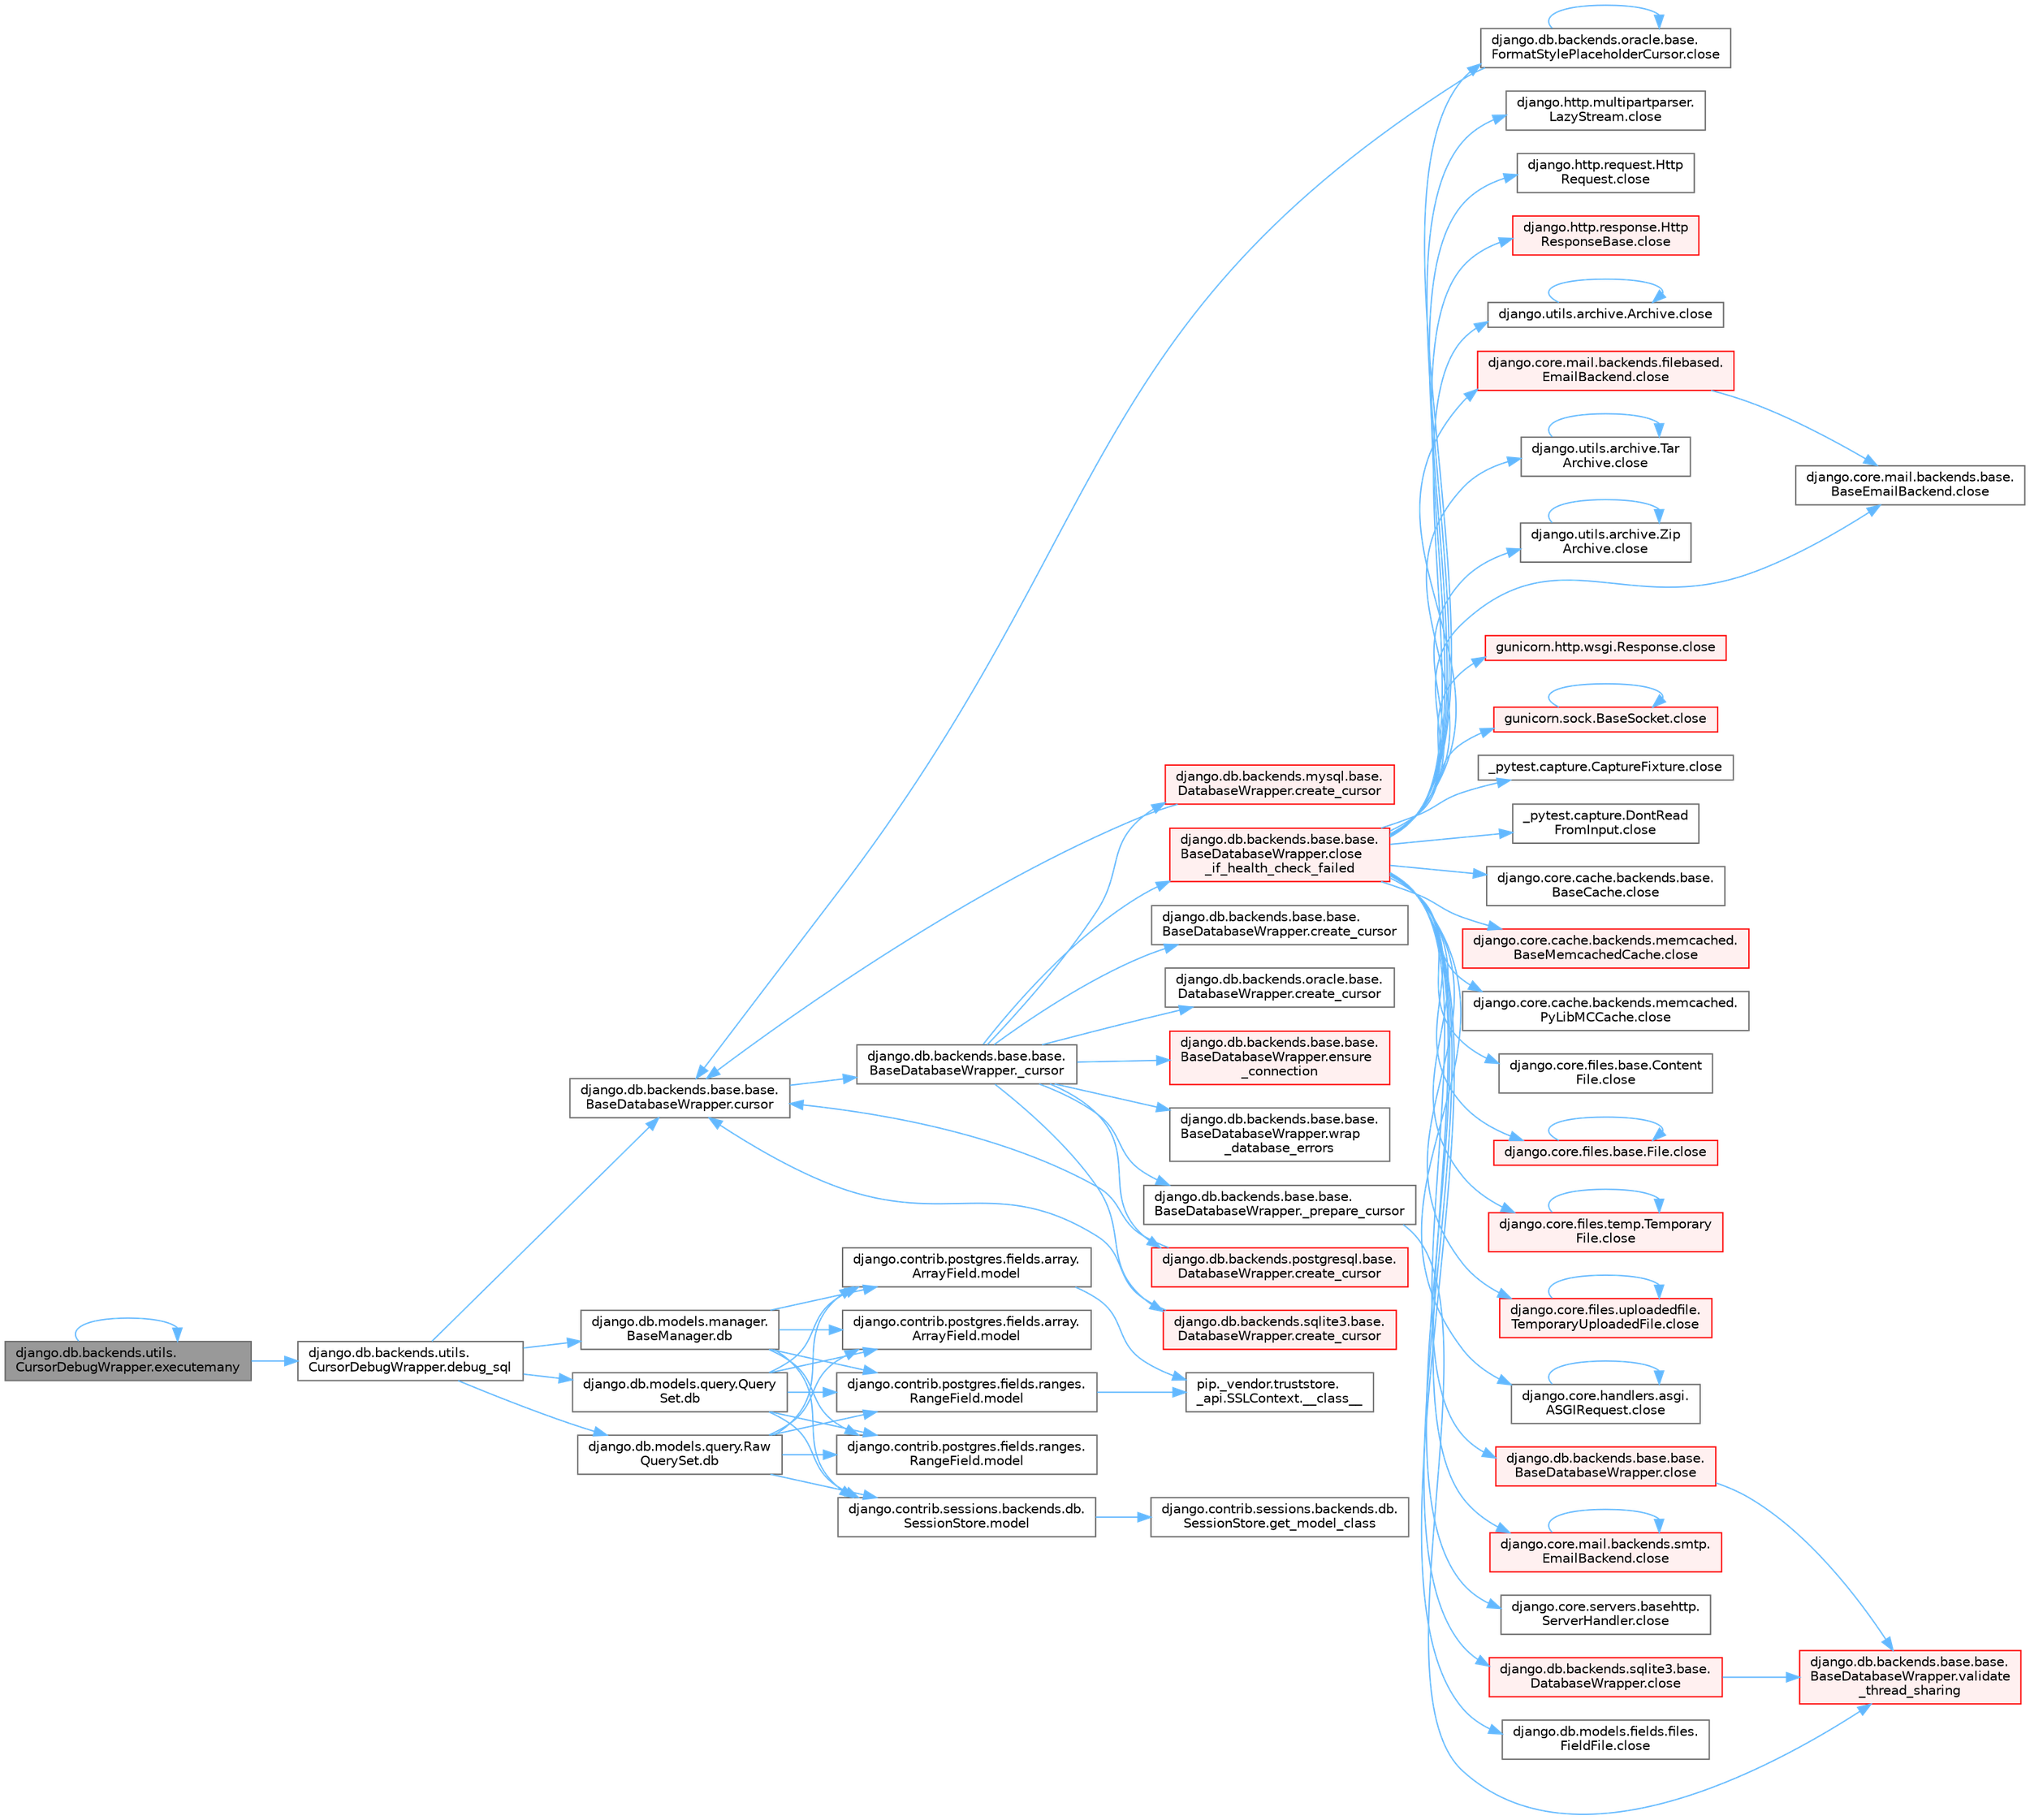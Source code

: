 digraph "django.db.backends.utils.CursorDebugWrapper.executemany"
{
 // LATEX_PDF_SIZE
  bgcolor="transparent";
  edge [fontname=Helvetica,fontsize=10,labelfontname=Helvetica,labelfontsize=10];
  node [fontname=Helvetica,fontsize=10,shape=box,height=0.2,width=0.4];
  rankdir="LR";
  Node1 [id="Node000001",label="django.db.backends.utils.\lCursorDebugWrapper.executemany",height=0.2,width=0.4,color="gray40", fillcolor="grey60", style="filled", fontcolor="black",tooltip=" "];
  Node1 -> Node2 [id="edge1_Node000001_Node000002",color="steelblue1",style="solid",tooltip=" "];
  Node2 [id="Node000002",label="django.db.backends.utils.\lCursorDebugWrapper.debug_sql",height=0.2,width=0.4,color="grey40", fillcolor="white", style="filled",URL="$classdjango_1_1db_1_1backends_1_1utils_1_1_cursor_debug_wrapper.html#a213aef67104a7ce0d658e2926dea04c2",tooltip=" "];
  Node2 -> Node3 [id="edge2_Node000002_Node000003",color="steelblue1",style="solid",tooltip=" "];
  Node3 [id="Node000003",label="django.db.backends.base.base.\lBaseDatabaseWrapper.cursor",height=0.2,width=0.4,color="grey40", fillcolor="white", style="filled",URL="$classdjango_1_1db_1_1backends_1_1base_1_1base_1_1_base_database_wrapper.html#a36460fef236d97a41d6ed05f035509f8",tooltip=" "];
  Node3 -> Node4 [id="edge3_Node000003_Node000004",color="steelblue1",style="solid",tooltip=" "];
  Node4 [id="Node000004",label="django.db.backends.base.base.\lBaseDatabaseWrapper._cursor",height=0.2,width=0.4,color="grey40", fillcolor="white", style="filled",URL="$classdjango_1_1db_1_1backends_1_1base_1_1base_1_1_base_database_wrapper.html#a4ab6e7f33d17ad7228f40516ace60c5f",tooltip=" "];
  Node4 -> Node5 [id="edge4_Node000004_Node000005",color="steelblue1",style="solid",tooltip=" "];
  Node5 [id="Node000005",label="django.db.backends.base.base.\lBaseDatabaseWrapper._prepare_cursor",height=0.2,width=0.4,color="grey40", fillcolor="white", style="filled",URL="$classdjango_1_1db_1_1backends_1_1base_1_1base_1_1_base_database_wrapper.html#af8f50dc5cd42b79109d8a262398e6c1c",tooltip=" "];
  Node5 -> Node6 [id="edge5_Node000005_Node000006",color="steelblue1",style="solid",tooltip=" "];
  Node6 [id="Node000006",label="django.db.backends.base.base.\lBaseDatabaseWrapper.validate\l_thread_sharing",height=0.2,width=0.4,color="red", fillcolor="#FFF0F0", style="filled",URL="$classdjango_1_1db_1_1backends_1_1base_1_1base_1_1_base_database_wrapper.html#adea4e3380c08118490c13a61f2d3f89a",tooltip=" "];
  Node4 -> Node27 [id="edge6_Node000004_Node000027",color="steelblue1",style="solid",tooltip=" "];
  Node27 [id="Node000027",label="django.db.backends.base.base.\lBaseDatabaseWrapper.close\l_if_health_check_failed",height=0.2,width=0.4,color="red", fillcolor="#FFF0F0", style="filled",URL="$classdjango_1_1db_1_1backends_1_1base_1_1base_1_1_base_database_wrapper.html#a3f4d11734d2da94781f00468b6bd3981",tooltip=" "];
  Node27 -> Node28 [id="edge7_Node000027_Node000028",color="steelblue1",style="solid",tooltip=" "];
  Node28 [id="Node000028",label="_pytest.capture.CaptureFixture.close",height=0.2,width=0.4,color="grey40", fillcolor="white", style="filled",URL="$class__pytest_1_1capture_1_1_capture_fixture.html#ac018b3a02c2aff2047974ced57907cd0",tooltip=" "];
  Node27 -> Node29 [id="edge8_Node000027_Node000029",color="steelblue1",style="solid",tooltip=" "];
  Node29 [id="Node000029",label="_pytest.capture.DontRead\lFromInput.close",height=0.2,width=0.4,color="grey40", fillcolor="white", style="filled",URL="$class__pytest_1_1capture_1_1_dont_read_from_input.html#accf28daf7db40f53462752cc02bbdd32",tooltip=" "];
  Node27 -> Node30 [id="edge9_Node000027_Node000030",color="steelblue1",style="solid",tooltip=" "];
  Node30 [id="Node000030",label="django.core.cache.backends.base.\lBaseCache.close",height=0.2,width=0.4,color="grey40", fillcolor="white", style="filled",URL="$classdjango_1_1core_1_1cache_1_1backends_1_1base_1_1_base_cache.html#ae5d10e57a1ab2b99171e943370da8cf3",tooltip=" "];
  Node27 -> Node31 [id="edge10_Node000027_Node000031",color="steelblue1",style="solid",tooltip=" "];
  Node31 [id="Node000031",label="django.core.cache.backends.memcached.\lBaseMemcachedCache.close",height=0.2,width=0.4,color="red", fillcolor="#FFF0F0", style="filled",URL="$classdjango_1_1core_1_1cache_1_1backends_1_1memcached_1_1_base_memcached_cache.html#ab36ac92f106d8dacc64d539b447a5e37",tooltip=" "];
  Node27 -> Node34 [id="edge11_Node000027_Node000034",color="steelblue1",style="solid",tooltip=" "];
  Node34 [id="Node000034",label="django.core.cache.backends.memcached.\lPyLibMCCache.close",height=0.2,width=0.4,color="grey40", fillcolor="white", style="filled",URL="$classdjango_1_1core_1_1cache_1_1backends_1_1memcached_1_1_py_lib_m_c_cache.html#a76cb2e86bb346b70433dfe177597da58",tooltip=" "];
  Node27 -> Node35 [id="edge12_Node000027_Node000035",color="steelblue1",style="solid",tooltip=" "];
  Node35 [id="Node000035",label="django.core.files.base.Content\lFile.close",height=0.2,width=0.4,color="grey40", fillcolor="white", style="filled",URL="$classdjango_1_1core_1_1files_1_1base_1_1_content_file.html#a09ae22d8cfcf28936b97a8eba0fd85cb",tooltip=" "];
  Node27 -> Node36 [id="edge13_Node000027_Node000036",color="steelblue1",style="solid",tooltip=" "];
  Node36 [id="Node000036",label="django.core.files.base.File.close",height=0.2,width=0.4,color="red", fillcolor="#FFF0F0", style="filled",URL="$classdjango_1_1core_1_1files_1_1base_1_1_file.html#a0ff3dc914f2c207114a150eaac429bdc",tooltip=" "];
  Node36 -> Node36 [id="edge14_Node000036_Node000036",color="steelblue1",style="solid",tooltip=" "];
  Node27 -> Node44 [id="edge15_Node000027_Node000044",color="steelblue1",style="solid",tooltip=" "];
  Node44 [id="Node000044",label="django.core.files.temp.Temporary\lFile.close",height=0.2,width=0.4,color="red", fillcolor="#FFF0F0", style="filled",URL="$classdjango_1_1core_1_1files_1_1temp_1_1_temporary_file.html#a3137c46b13cae4e5e6fe6489e42677d5",tooltip=" "];
  Node44 -> Node44 [id="edge16_Node000044_Node000044",color="steelblue1",style="solid",tooltip=" "];
  Node27 -> Node1050 [id="edge17_Node000027_Node001050",color="steelblue1",style="solid",tooltip=" "];
  Node1050 [id="Node001050",label="django.core.files.uploadedfile.\lTemporaryUploadedFile.close",height=0.2,width=0.4,color="red", fillcolor="#FFF0F0", style="filled",URL="$classdjango_1_1core_1_1files_1_1uploadedfile_1_1_temporary_uploaded_file.html#a01ddb9d43a99baf6157c1d60b37198cd",tooltip=" "];
  Node1050 -> Node1050 [id="edge18_Node001050_Node001050",color="steelblue1",style="solid",tooltip=" "];
  Node27 -> Node1051 [id="edge19_Node000027_Node001051",color="steelblue1",style="solid",tooltip=" "];
  Node1051 [id="Node001051",label="django.core.handlers.asgi.\lASGIRequest.close",height=0.2,width=0.4,color="grey40", fillcolor="white", style="filled",URL="$classdjango_1_1core_1_1handlers_1_1asgi_1_1_a_s_g_i_request.html#a2f3a1c1c50b4cf63ef552b4f96cc4f7f",tooltip=" "];
  Node1051 -> Node1051 [id="edge20_Node001051_Node001051",color="steelblue1",style="solid",tooltip=" "];
  Node27 -> Node1052 [id="edge21_Node000027_Node001052",color="steelblue1",style="solid",tooltip=" "];
  Node1052 [id="Node001052",label="django.core.mail.backends.base.\lBaseEmailBackend.close",height=0.2,width=0.4,color="grey40", fillcolor="white", style="filled",URL="$classdjango_1_1core_1_1mail_1_1backends_1_1base_1_1_base_email_backend.html#a358a8107d966c2d82d9eb9d18565784e",tooltip=" "];
  Node27 -> Node1053 [id="edge22_Node000027_Node001053",color="steelblue1",style="solid",tooltip=" "];
  Node1053 [id="Node001053",label="django.core.mail.backends.filebased.\lEmailBackend.close",height=0.2,width=0.4,color="red", fillcolor="#FFF0F0", style="filled",URL="$classdjango_1_1core_1_1mail_1_1backends_1_1filebased_1_1_email_backend.html#af90ba8a487930e530a20ceb03669a672",tooltip=" "];
  Node1053 -> Node1052 [id="edge23_Node001053_Node001052",color="steelblue1",style="solid",tooltip=" "];
  Node27 -> Node1054 [id="edge24_Node000027_Node001054",color="steelblue1",style="solid",tooltip=" "];
  Node1054 [id="Node001054",label="django.core.mail.backends.smtp.\lEmailBackend.close",height=0.2,width=0.4,color="red", fillcolor="#FFF0F0", style="filled",URL="$classdjango_1_1core_1_1mail_1_1backends_1_1smtp_1_1_email_backend.html#a6ac7253539c4f1102986c6df417fb050",tooltip=" "];
  Node1054 -> Node1054 [id="edge25_Node001054_Node001054",color="steelblue1",style="solid",tooltip=" "];
  Node27 -> Node1055 [id="edge26_Node000027_Node001055",color="steelblue1",style="solid",tooltip=" "];
  Node1055 [id="Node001055",label="django.core.servers.basehttp.\lServerHandler.close",height=0.2,width=0.4,color="grey40", fillcolor="white", style="filled",URL="$classdjango_1_1core_1_1servers_1_1basehttp_1_1_server_handler.html#a67022bc1dc85a75307901027d41a6a61",tooltip=" "];
  Node27 -> Node1056 [id="edge27_Node000027_Node001056",color="steelblue1",style="solid",tooltip=" "];
  Node1056 [id="Node001056",label="django.db.backends.base.base.\lBaseDatabaseWrapper.close",height=0.2,width=0.4,color="red", fillcolor="#FFF0F0", style="filled",URL="$classdjango_1_1db_1_1backends_1_1base_1_1base_1_1_base_database_wrapper.html#a01214a9b91408274fbc34cb062baf2bc",tooltip=" "];
  Node1056 -> Node6 [id="edge28_Node001056_Node000006",color="steelblue1",style="solid",tooltip=" "];
  Node27 -> Node1061 [id="edge29_Node000027_Node001061",color="steelblue1",style="solid",tooltip=" "];
  Node1061 [id="Node001061",label="django.db.backends.oracle.base.\lFormatStylePlaceholderCursor.close",height=0.2,width=0.4,color="grey40", fillcolor="white", style="filled",URL="$classdjango_1_1db_1_1backends_1_1oracle_1_1base_1_1_format_style_placeholder_cursor.html#aebbf24b6a824d4e0fb370ce417d41f93",tooltip=" "];
  Node1061 -> Node1061 [id="edge30_Node001061_Node001061",color="steelblue1",style="solid",tooltip=" "];
  Node1061 -> Node3 [id="edge31_Node001061_Node000003",color="steelblue1",style="solid",tooltip=" "];
  Node27 -> Node1062 [id="edge32_Node000027_Node001062",color="steelblue1",style="solid",tooltip=" "];
  Node1062 [id="Node001062",label="django.db.backends.sqlite3.base.\lDatabaseWrapper.close",height=0.2,width=0.4,color="red", fillcolor="#FFF0F0", style="filled",URL="$classdjango_1_1db_1_1backends_1_1sqlite3_1_1base_1_1_database_wrapper.html#accb46eb6dd574171611ec4912f677d3f",tooltip=" "];
  Node1062 -> Node6 [id="edge33_Node001062_Node000006",color="steelblue1",style="solid",tooltip=" "];
  Node27 -> Node1065 [id="edge34_Node000027_Node001065",color="steelblue1",style="solid",tooltip=" "];
  Node1065 [id="Node001065",label="django.db.models.fields.files.\lFieldFile.close",height=0.2,width=0.4,color="grey40", fillcolor="white", style="filled",URL="$classdjango_1_1db_1_1models_1_1fields_1_1files_1_1_field_file.html#a7764f6ac41d2cf2e0e60639dff4d7f03",tooltip=" "];
  Node27 -> Node1066 [id="edge35_Node000027_Node001066",color="steelblue1",style="solid",tooltip=" "];
  Node1066 [id="Node001066",label="django.http.multipartparser.\lLazyStream.close",height=0.2,width=0.4,color="grey40", fillcolor="white", style="filled",URL="$classdjango_1_1http_1_1multipartparser_1_1_lazy_stream.html#a8cc031a8e3e86872b4d5d12ebb448573",tooltip=" "];
  Node27 -> Node1067 [id="edge36_Node000027_Node001067",color="steelblue1",style="solid",tooltip=" "];
  Node1067 [id="Node001067",label="django.http.request.Http\lRequest.close",height=0.2,width=0.4,color="grey40", fillcolor="white", style="filled",URL="$classdjango_1_1http_1_1request_1_1_http_request.html#a13db25295d57830ab61aed1a8339842e",tooltip=" "];
  Node27 -> Node1068 [id="edge37_Node000027_Node001068",color="steelblue1",style="solid",tooltip=" "];
  Node1068 [id="Node001068",label="django.http.response.Http\lResponseBase.close",height=0.2,width=0.4,color="red", fillcolor="#FFF0F0", style="filled",URL="$classdjango_1_1http_1_1response_1_1_http_response_base.html#a2e18a8319fb2b68853f032a3a1e93ffe",tooltip=" "];
  Node27 -> Node1069 [id="edge38_Node000027_Node001069",color="steelblue1",style="solid",tooltip=" "];
  Node1069 [id="Node001069",label="django.utils.archive.Archive.close",height=0.2,width=0.4,color="grey40", fillcolor="white", style="filled",URL="$classdjango_1_1utils_1_1archive_1_1_archive.html#a5fe062c89d687d218982c9c523c74c2a",tooltip=" "];
  Node1069 -> Node1069 [id="edge39_Node001069_Node001069",color="steelblue1",style="solid",tooltip=" "];
  Node27 -> Node1070 [id="edge40_Node000027_Node001070",color="steelblue1",style="solid",tooltip=" "];
  Node1070 [id="Node001070",label="django.utils.archive.Tar\lArchive.close",height=0.2,width=0.4,color="grey40", fillcolor="white", style="filled",URL="$classdjango_1_1utils_1_1archive_1_1_tar_archive.html#a9f92da2fc83a8bf18400412a9cf77836",tooltip=" "];
  Node1070 -> Node1070 [id="edge41_Node001070_Node001070",color="steelblue1",style="solid",tooltip=" "];
  Node27 -> Node1071 [id="edge42_Node000027_Node001071",color="steelblue1",style="solid",tooltip=" "];
  Node1071 [id="Node001071",label="django.utils.archive.Zip\lArchive.close",height=0.2,width=0.4,color="grey40", fillcolor="white", style="filled",URL="$classdjango_1_1utils_1_1archive_1_1_zip_archive.html#a72926f0c232970ff5bf94a7082dd5ac9",tooltip=" "];
  Node1071 -> Node1071 [id="edge43_Node001071_Node001071",color="steelblue1",style="solid",tooltip=" "];
  Node27 -> Node1072 [id="edge44_Node000027_Node001072",color="steelblue1",style="solid",tooltip=" "];
  Node1072 [id="Node001072",label="gunicorn.http.wsgi.Response.close",height=0.2,width=0.4,color="red", fillcolor="#FFF0F0", style="filled",URL="$classgunicorn_1_1http_1_1wsgi_1_1_response.html#a046ea28916c2a721d57a5852261bef24",tooltip=" "];
  Node27 -> Node1079 [id="edge45_Node000027_Node001079",color="steelblue1",style="solid",tooltip=" "];
  Node1079 [id="Node001079",label="gunicorn.sock.BaseSocket.close",height=0.2,width=0.4,color="red", fillcolor="#FFF0F0", style="filled",URL="$classgunicorn_1_1sock_1_1_base_socket.html#af2002e81bf30cc8c6614f9568af6ef06",tooltip=" "];
  Node1079 -> Node1079 [id="edge46_Node001079_Node001079",color="steelblue1",style="solid",tooltip=" "];
  Node4 -> Node4245 [id="edge47_Node000004_Node004245",color="steelblue1",style="solid",tooltip=" "];
  Node4245 [id="Node004245",label="django.db.backends.base.base.\lBaseDatabaseWrapper.create_cursor",height=0.2,width=0.4,color="grey40", fillcolor="white", style="filled",URL="$classdjango_1_1db_1_1backends_1_1base_1_1base_1_1_base_database_wrapper.html#ad5770c39dbfca2cff60c756f9da65e7e",tooltip=" "];
  Node4 -> Node4246 [id="edge48_Node000004_Node004246",color="steelblue1",style="solid",tooltip=" "];
  Node4246 [id="Node004246",label="django.db.backends.mysql.base.\lDatabaseWrapper.create_cursor",height=0.2,width=0.4,color="red", fillcolor="#FFF0F0", style="filled",URL="$classdjango_1_1db_1_1backends_1_1mysql_1_1base_1_1_database_wrapper.html#a0ff5c552844653c9008b2c1c843cb949",tooltip=" "];
  Node4246 -> Node3 [id="edge49_Node004246_Node000003",color="steelblue1",style="solid",tooltip=" "];
  Node4 -> Node4247 [id="edge50_Node000004_Node004247",color="steelblue1",style="solid",tooltip=" "];
  Node4247 [id="Node004247",label="django.db.backends.oracle.base.\lDatabaseWrapper.create_cursor",height=0.2,width=0.4,color="grey40", fillcolor="white", style="filled",URL="$classdjango_1_1db_1_1backends_1_1oracle_1_1base_1_1_database_wrapper.html#a82a148a124e32910f7432160ddc47da4",tooltip=" "];
  Node4 -> Node4248 [id="edge51_Node000004_Node004248",color="steelblue1",style="solid",tooltip=" "];
  Node4248 [id="Node004248",label="django.db.backends.postgresql.base.\lDatabaseWrapper.create_cursor",height=0.2,width=0.4,color="red", fillcolor="#FFF0F0", style="filled",URL="$classdjango_1_1db_1_1backends_1_1postgresql_1_1base_1_1_database_wrapper.html#a0097c2f901cc5ac98af1b51b05eafec1",tooltip=" "];
  Node4248 -> Node3 [id="edge52_Node004248_Node000003",color="steelblue1",style="solid",tooltip=" "];
  Node4 -> Node4249 [id="edge53_Node000004_Node004249",color="steelblue1",style="solid",tooltip=" "];
  Node4249 [id="Node004249",label="django.db.backends.sqlite3.base.\lDatabaseWrapper.create_cursor",height=0.2,width=0.4,color="red", fillcolor="#FFF0F0", style="filled",URL="$classdjango_1_1db_1_1backends_1_1sqlite3_1_1base_1_1_database_wrapper.html#a432ac337ae585453ec5c6c37a42ba892",tooltip=" "];
  Node4249 -> Node3 [id="edge54_Node004249_Node000003",color="steelblue1",style="solid",tooltip=" "];
  Node4 -> Node4260 [id="edge55_Node000004_Node004260",color="steelblue1",style="solid",tooltip=" "];
  Node4260 [id="Node004260",label="django.db.backends.base.base.\lBaseDatabaseWrapper.ensure\l_connection",height=0.2,width=0.4,color="red", fillcolor="#FFF0F0", style="filled",URL="$classdjango_1_1db_1_1backends_1_1base_1_1base_1_1_base_database_wrapper.html#a92c7bfe2efb05b06bb23cc7de201dbb5",tooltip=" "];
  Node4 -> Node1058 [id="edge56_Node000004_Node001058",color="steelblue1",style="solid",tooltip=" "];
  Node1058 [id="Node001058",label="django.db.backends.base.base.\lBaseDatabaseWrapper.wrap\l_database_errors",height=0.2,width=0.4,color="grey40", fillcolor="white", style="filled",URL="$classdjango_1_1db_1_1backends_1_1base_1_1base_1_1_base_database_wrapper.html#a050bf6b64d53029621c20b8f56b13596",tooltip=" "];
  Node2 -> Node47 [id="edge57_Node000002_Node000047",color="steelblue1",style="solid",tooltip=" "];
  Node47 [id="Node000047",label="django.db.models.manager.\lBaseManager.db",height=0.2,width=0.4,color="grey40", fillcolor="white", style="filled",URL="$classdjango_1_1db_1_1models_1_1manager_1_1_base_manager.html#ad6c30d1033fbe64ca4ac1d2bf0162a8a",tooltip=" "];
  Node47 -> Node13 [id="edge58_Node000047_Node000013",color="steelblue1",style="solid",tooltip=" "];
  Node13 [id="Node000013",label="django.contrib.postgres.fields.array.\lArrayField.model",height=0.2,width=0.4,color="grey40", fillcolor="white", style="filled",URL="$classdjango_1_1contrib_1_1postgres_1_1fields_1_1array_1_1_array_field.html#a4402eef4c4784e00671c9f229481f4c1",tooltip=" "];
  Node13 -> Node12 [id="edge59_Node000013_Node000012",color="steelblue1",style="solid",tooltip=" "];
  Node12 [id="Node000012",label="pip._vendor.truststore.\l_api.SSLContext.__class__",height=0.2,width=0.4,color="grey40", fillcolor="white", style="filled",URL="$classpip_1_1__vendor_1_1truststore_1_1__api_1_1_s_s_l_context.html#a530861514f31eabaa3f513557d6e66de",tooltip=" "];
  Node47 -> Node14 [id="edge60_Node000047_Node000014",color="steelblue1",style="solid",tooltip=" "];
  Node14 [id="Node000014",label="django.contrib.postgres.fields.array.\lArrayField.model",height=0.2,width=0.4,color="grey40", fillcolor="white", style="filled",URL="$classdjango_1_1contrib_1_1postgres_1_1fields_1_1array_1_1_array_field.html#a50a2796de85f960ca282b56ef2d9446c",tooltip=" "];
  Node47 -> Node15 [id="edge61_Node000047_Node000015",color="steelblue1",style="solid",tooltip=" "];
  Node15 [id="Node000015",label="django.contrib.postgres.fields.ranges.\lRangeField.model",height=0.2,width=0.4,color="grey40", fillcolor="white", style="filled",URL="$classdjango_1_1contrib_1_1postgres_1_1fields_1_1ranges_1_1_range_field.html#aa38c2bbd1bad0c8f9b0315ee468867a2",tooltip=" "];
  Node15 -> Node12 [id="edge62_Node000015_Node000012",color="steelblue1",style="solid",tooltip=" "];
  Node47 -> Node16 [id="edge63_Node000047_Node000016",color="steelblue1",style="solid",tooltip=" "];
  Node16 [id="Node000016",label="django.contrib.postgres.fields.ranges.\lRangeField.model",height=0.2,width=0.4,color="grey40", fillcolor="white", style="filled",URL="$classdjango_1_1contrib_1_1postgres_1_1fields_1_1ranges_1_1_range_field.html#a91b36827f010affd1ff89569cf40d1af",tooltip=" "];
  Node47 -> Node17 [id="edge64_Node000047_Node000017",color="steelblue1",style="solid",tooltip=" "];
  Node17 [id="Node000017",label="django.contrib.sessions.backends.db.\lSessionStore.model",height=0.2,width=0.4,color="grey40", fillcolor="white", style="filled",URL="$classdjango_1_1contrib_1_1sessions_1_1backends_1_1db_1_1_session_store.html#af52cfb4371af389c8bd4a6780274c403",tooltip=" "];
  Node17 -> Node18 [id="edge65_Node000017_Node000018",color="steelblue1",style="solid",tooltip=" "];
  Node18 [id="Node000018",label="django.contrib.sessions.backends.db.\lSessionStore.get_model_class",height=0.2,width=0.4,color="grey40", fillcolor="white", style="filled",URL="$classdjango_1_1contrib_1_1sessions_1_1backends_1_1db_1_1_session_store.html#a5e2d862e271e8f9173021bcaa61305ad",tooltip=" "];
  Node2 -> Node48 [id="edge66_Node000002_Node000048",color="steelblue1",style="solid",tooltip=" "];
  Node48 [id="Node000048",label="django.db.models.query.Query\lSet.db",height=0.2,width=0.4,color="grey40", fillcolor="white", style="filled",URL="$classdjango_1_1db_1_1models_1_1query_1_1_query_set.html#a6ff7e94dd4e7293da5fb86f6349ce9b8",tooltip=" "];
  Node48 -> Node13 [id="edge67_Node000048_Node000013",color="steelblue1",style="solid",tooltip=" "];
  Node48 -> Node14 [id="edge68_Node000048_Node000014",color="steelblue1",style="solid",tooltip=" "];
  Node48 -> Node15 [id="edge69_Node000048_Node000015",color="steelblue1",style="solid",tooltip=" "];
  Node48 -> Node16 [id="edge70_Node000048_Node000016",color="steelblue1",style="solid",tooltip=" "];
  Node48 -> Node17 [id="edge71_Node000048_Node000017",color="steelblue1",style="solid",tooltip=" "];
  Node2 -> Node49 [id="edge72_Node000002_Node000049",color="steelblue1",style="solid",tooltip=" "];
  Node49 [id="Node000049",label="django.db.models.query.Raw\lQuerySet.db",height=0.2,width=0.4,color="grey40", fillcolor="white", style="filled",URL="$classdjango_1_1db_1_1models_1_1query_1_1_raw_query_set.html#a1f352bf15faf0aa43e22709fde8f7564",tooltip=" "];
  Node49 -> Node13 [id="edge73_Node000049_Node000013",color="steelblue1",style="solid",tooltip=" "];
  Node49 -> Node14 [id="edge74_Node000049_Node000014",color="steelblue1",style="solid",tooltip=" "];
  Node49 -> Node15 [id="edge75_Node000049_Node000015",color="steelblue1",style="solid",tooltip=" "];
  Node49 -> Node16 [id="edge76_Node000049_Node000016",color="steelblue1",style="solid",tooltip=" "];
  Node49 -> Node17 [id="edge77_Node000049_Node000017",color="steelblue1",style="solid",tooltip=" "];
  Node1 -> Node1 [id="edge78_Node000001_Node000001",color="steelblue1",style="solid",tooltip=" "];
}
